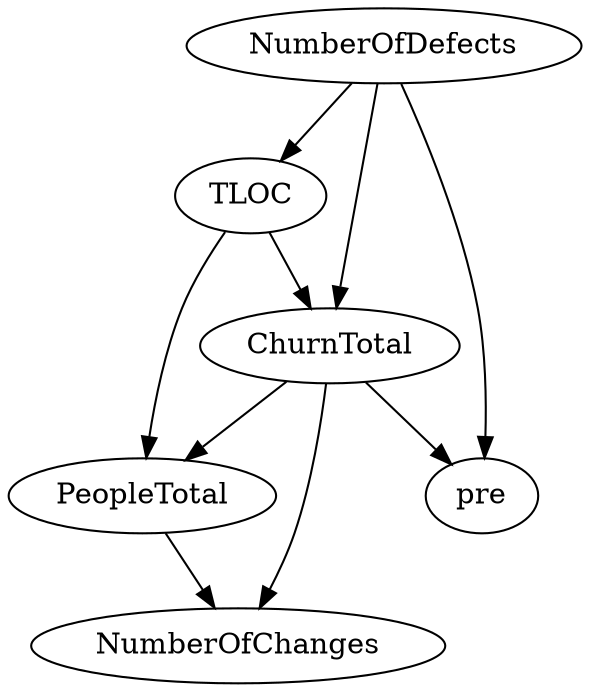 digraph {
   PeopleTotal;
   NumberOfChanges;
   ChurnTotal;
   TLOC;
   pre;
   NumberOfDefects;
   PeopleTotal -> NumberOfChanges;
   ChurnTotal -> PeopleTotal;
   ChurnTotal -> NumberOfChanges;
   ChurnTotal -> pre;
   TLOC -> PeopleTotal;
   TLOC -> ChurnTotal;
   NumberOfDefects -> ChurnTotal;
   NumberOfDefects -> TLOC;
   NumberOfDefects -> pre;
}
